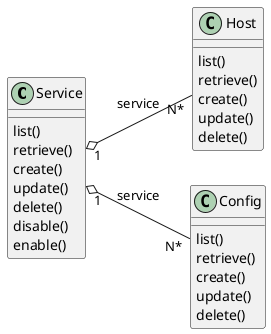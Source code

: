 ' AUTOGENERATED
@startuml
left to right direction
class .Service{
list()
retrieve()
create()
update()
delete()
disable()
enable()
}

class .Host{
list()
retrieve()
create()
update()
delete()
}

class .Config{
list()
retrieve()
create()
update()
delete()
}

.Service "1"  o--  "N*" .Host: service  
.Service "1"  o--  "N*" .Config: service  

@enduml

